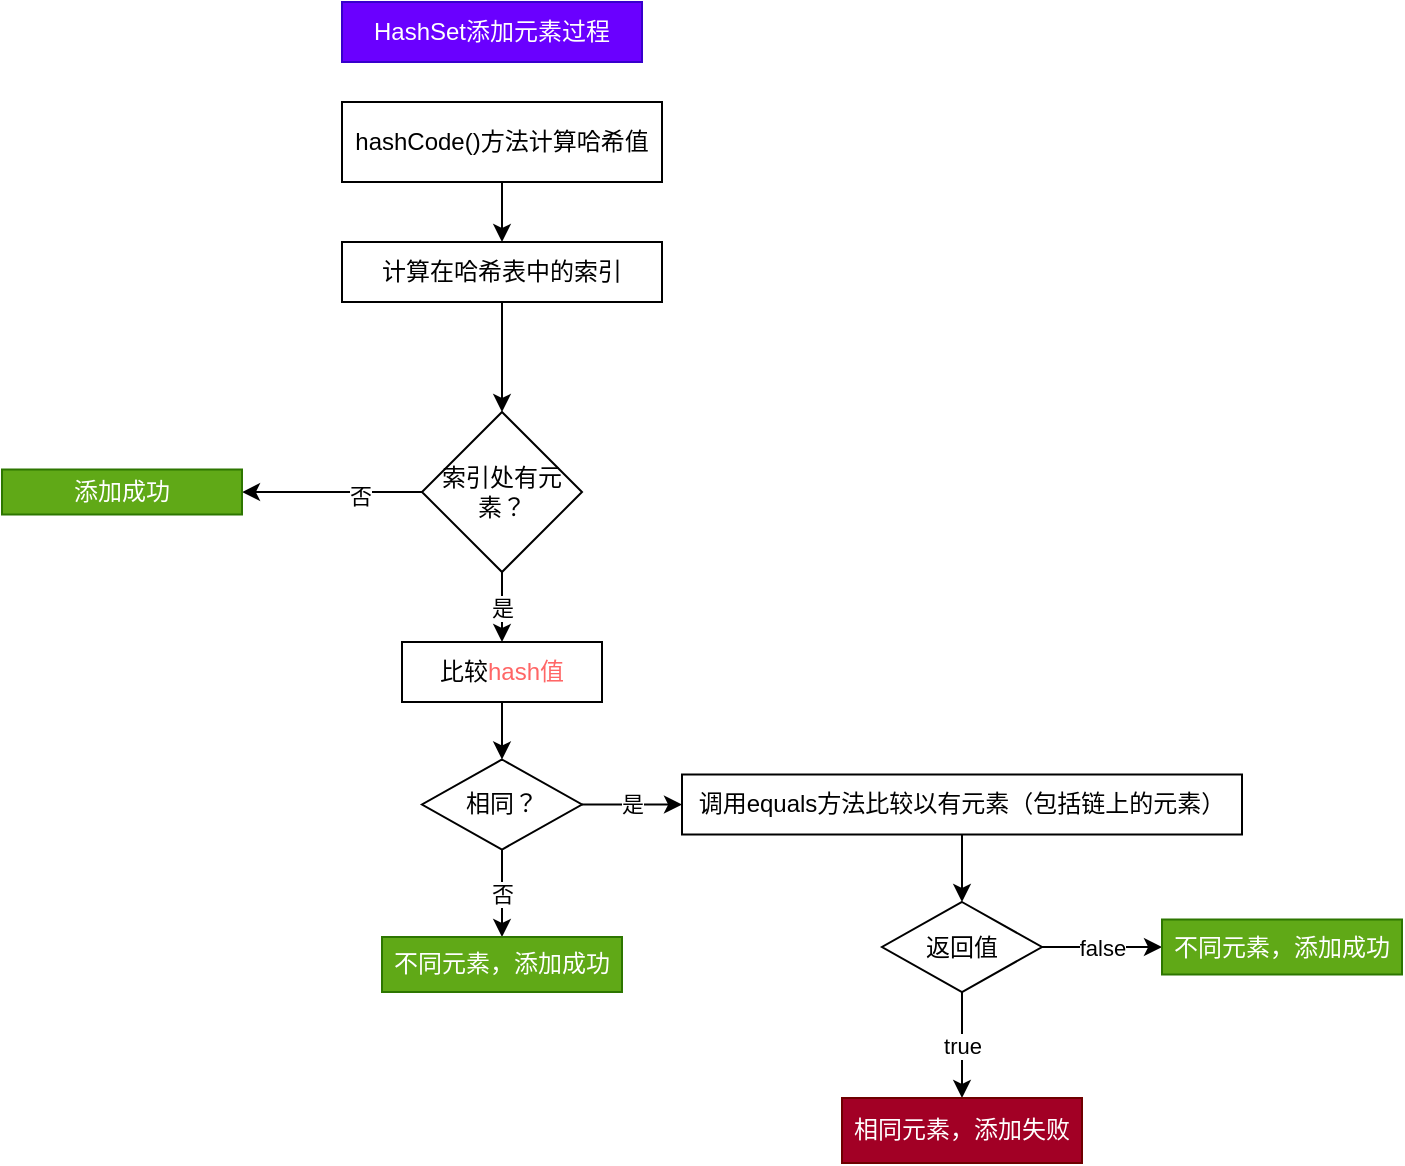 <mxfile version="14.0.4" type="github">
  <diagram id="4_PCKElJdp1y01fBiNsP" name="Page-1">
    <mxGraphModel dx="807" dy="704" grid="1" gridSize="10" guides="1" tooltips="1" connect="1" arrows="1" fold="1" page="1" pageScale="1" pageWidth="827" pageHeight="1169" math="0" shadow="0">
      <root>
        <mxCell id="0" />
        <mxCell id="1" parent="0" />
        <mxCell id="2rW2CMde9Ty5dH3GCtTs-4" value="" style="edgeStyle=orthogonalEdgeStyle;rounded=0;orthogonalLoop=1;jettySize=auto;html=1;" edge="1" parent="1" source="2rW2CMde9Ty5dH3GCtTs-1" target="2rW2CMde9Ty5dH3GCtTs-3">
          <mxGeometry relative="1" as="geometry" />
        </mxCell>
        <mxCell id="2rW2CMde9Ty5dH3GCtTs-1" value="hashCode()方法计算哈希值" style="rounded=0;whiteSpace=wrap;html=1;" vertex="1" parent="1">
          <mxGeometry x="310" y="70" width="160" height="40" as="geometry" />
        </mxCell>
        <mxCell id="2rW2CMde9Ty5dH3GCtTs-2" value="HashSet添加元素过程" style="text;html=1;strokeColor=#3700CC;fillColor=#6a00ff;align=center;verticalAlign=middle;whiteSpace=wrap;rounded=0;fontColor=#ffffff;" vertex="1" parent="1">
          <mxGeometry x="310" y="20" width="150" height="30" as="geometry" />
        </mxCell>
        <mxCell id="2rW2CMde9Ty5dH3GCtTs-6" value="" style="edgeStyle=orthogonalEdgeStyle;rounded=0;orthogonalLoop=1;jettySize=auto;html=1;" edge="1" parent="1" source="2rW2CMde9Ty5dH3GCtTs-3" target="2rW2CMde9Ty5dH3GCtTs-5">
          <mxGeometry relative="1" as="geometry" />
        </mxCell>
        <mxCell id="2rW2CMde9Ty5dH3GCtTs-3" value="计算在哈希表中的索引" style="whiteSpace=wrap;html=1;rounded=0;" vertex="1" parent="1">
          <mxGeometry x="310" y="140" width="160" height="30" as="geometry" />
        </mxCell>
        <mxCell id="2rW2CMde9Ty5dH3GCtTs-8" value="" style="edgeStyle=orthogonalEdgeStyle;rounded=0;orthogonalLoop=1;jettySize=auto;html=1;" edge="1" parent="1" source="2rW2CMde9Ty5dH3GCtTs-5" target="2rW2CMde9Ty5dH3GCtTs-7">
          <mxGeometry relative="1" as="geometry" />
        </mxCell>
        <mxCell id="2rW2CMde9Ty5dH3GCtTs-9" value="否" style="edgeLabel;html=1;align=center;verticalAlign=middle;resizable=0;points=[];" vertex="1" connectable="0" parent="2rW2CMde9Ty5dH3GCtTs-8">
          <mxGeometry x="-0.298" y="2" relative="1" as="geometry">
            <mxPoint as="offset" />
          </mxGeometry>
        </mxCell>
        <mxCell id="2rW2CMde9Ty5dH3GCtTs-19" value="是" style="edgeStyle=orthogonalEdgeStyle;rounded=0;orthogonalLoop=1;jettySize=auto;html=1;" edge="1" parent="1" source="2rW2CMde9Ty5dH3GCtTs-5" target="2rW2CMde9Ty5dH3GCtTs-18">
          <mxGeometry relative="1" as="geometry" />
        </mxCell>
        <mxCell id="2rW2CMde9Ty5dH3GCtTs-5" value="索引处有元素？" style="rhombus;whiteSpace=wrap;html=1;rounded=0;" vertex="1" parent="1">
          <mxGeometry x="350" y="225" width="80" height="80" as="geometry" />
        </mxCell>
        <mxCell id="2rW2CMde9Ty5dH3GCtTs-7" value="添加成功" style="whiteSpace=wrap;html=1;rounded=0;fillColor=#60a917;strokeColor=#2D7600;fontColor=#ffffff;" vertex="1" parent="1">
          <mxGeometry x="140" y="253.75" width="120" height="22.5" as="geometry" />
        </mxCell>
        <mxCell id="2rW2CMde9Ty5dH3GCtTs-13" value="" style="edgeStyle=orthogonalEdgeStyle;rounded=0;orthogonalLoop=1;jettySize=auto;html=1;" edge="1" parent="1" source="2rW2CMde9Ty5dH3GCtTs-10" target="2rW2CMde9Ty5dH3GCtTs-12">
          <mxGeometry relative="1" as="geometry" />
        </mxCell>
        <mxCell id="2rW2CMde9Ty5dH3GCtTs-10" value="调用equals方法比较以有元素（包括链上的元素）" style="whiteSpace=wrap;html=1;rounded=0;" vertex="1" parent="1">
          <mxGeometry x="480" y="406.25" width="280" height="30" as="geometry" />
        </mxCell>
        <mxCell id="2rW2CMde9Ty5dH3GCtTs-15" value="true" style="edgeStyle=orthogonalEdgeStyle;rounded=0;orthogonalLoop=1;jettySize=auto;html=1;" edge="1" parent="1" source="2rW2CMde9Ty5dH3GCtTs-12" target="2rW2CMde9Ty5dH3GCtTs-14">
          <mxGeometry relative="1" as="geometry">
            <Array as="points">
              <mxPoint x="620" y="540" />
              <mxPoint x="620" y="540" />
            </Array>
          </mxGeometry>
        </mxCell>
        <mxCell id="2rW2CMde9Ty5dH3GCtTs-17" value="false" style="edgeStyle=orthogonalEdgeStyle;rounded=0;orthogonalLoop=1;jettySize=auto;html=1;" edge="1" parent="1" source="2rW2CMde9Ty5dH3GCtTs-12" target="2rW2CMde9Ty5dH3GCtTs-16">
          <mxGeometry relative="1" as="geometry" />
        </mxCell>
        <mxCell id="2rW2CMde9Ty5dH3GCtTs-12" value="返回值" style="rhombus;whiteSpace=wrap;html=1;rounded=0;" vertex="1" parent="1">
          <mxGeometry x="580" y="470" width="80" height="45" as="geometry" />
        </mxCell>
        <mxCell id="2rW2CMde9Ty5dH3GCtTs-14" value="相同元素，添加失败" style="whiteSpace=wrap;html=1;rounded=0;fillColor=#a20025;strokeColor=#6F0000;fontColor=#ffffff;" vertex="1" parent="1">
          <mxGeometry x="560" y="568" width="120" height="32.5" as="geometry" />
        </mxCell>
        <mxCell id="2rW2CMde9Ty5dH3GCtTs-16" value="不同元素，添加成功" style="whiteSpace=wrap;html=1;rounded=0;fillColor=#60a917;strokeColor=#2D7600;fontColor=#ffffff;" vertex="1" parent="1">
          <mxGeometry x="720" y="478.75" width="120" height="27.5" as="geometry" />
        </mxCell>
        <mxCell id="2rW2CMde9Ty5dH3GCtTs-21" value="" style="edgeStyle=orthogonalEdgeStyle;rounded=0;orthogonalLoop=1;jettySize=auto;html=1;" edge="1" parent="1" source="2rW2CMde9Ty5dH3GCtTs-18" target="2rW2CMde9Ty5dH3GCtTs-20">
          <mxGeometry relative="1" as="geometry" />
        </mxCell>
        <mxCell id="2rW2CMde9Ty5dH3GCtTs-18" value="比较&lt;font color=&quot;#ff6666&quot;&gt;hash值&lt;/font&gt;" style="whiteSpace=wrap;html=1;rounded=0;" vertex="1" parent="1">
          <mxGeometry x="340" y="340" width="100" height="30" as="geometry" />
        </mxCell>
        <mxCell id="2rW2CMde9Ty5dH3GCtTs-23" value="是" style="edgeStyle=orthogonalEdgeStyle;rounded=0;orthogonalLoop=1;jettySize=auto;html=1;" edge="1" parent="1">
          <mxGeometry relative="1" as="geometry">
            <mxPoint x="429.911" y="421.3" as="sourcePoint" />
            <mxPoint x="480" y="421.3" as="targetPoint" />
            <Array as="points">
              <mxPoint x="460" y="421" />
              <mxPoint x="460" y="421" />
            </Array>
          </mxGeometry>
        </mxCell>
        <mxCell id="2rW2CMde9Ty5dH3GCtTs-28" value="否" style="edgeStyle=orthogonalEdgeStyle;rounded=0;orthogonalLoop=1;jettySize=auto;html=1;" edge="1" parent="1" source="2rW2CMde9Ty5dH3GCtTs-20" target="2rW2CMde9Ty5dH3GCtTs-26">
          <mxGeometry relative="1" as="geometry" />
        </mxCell>
        <mxCell id="2rW2CMde9Ty5dH3GCtTs-20" value="相同？" style="rhombus;whiteSpace=wrap;html=1;rounded=0;" vertex="1" parent="1">
          <mxGeometry x="350" y="398.75" width="80" height="45" as="geometry" />
        </mxCell>
        <mxCell id="2rW2CMde9Ty5dH3GCtTs-26" value="不同元素，添加成功" style="whiteSpace=wrap;html=1;rounded=0;fillColor=#60a917;strokeColor=#2D7600;fontColor=#ffffff;" vertex="1" parent="1">
          <mxGeometry x="330" y="487.5" width="120" height="27.5" as="geometry" />
        </mxCell>
      </root>
    </mxGraphModel>
  </diagram>
</mxfile>
